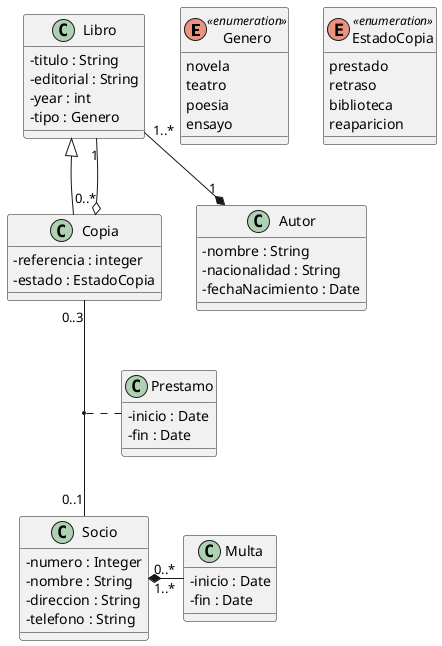 ~~~
@startuml Biblioteca
'https://plantuml.com/class-diagram

skinparam classAttributeIconSize 0

enum Genero << enumeration >> {
    novela
    teatro
    poesia
    ensayo
}

enum EstadoCopia << enumeration >> {
    prestado
    retraso
    biblioteca
    reaparicion
}

Libro <|-- Copia
Libro "1" --o "0..*" Copia

Libro "1..*" --* "1" Autor

Copia "0..3" -- "0..1" Socio
(Copia, Socio)..Prestamo
Socio "0..*" *--right-- "1..*" Multa

class Libro {
    - titulo : String
    - editorial : String
    - year : int
    - tipo : Genero
}

class Copia {
    - referencia : integer
    - estado : EstadoCopia
}

class Prestamo {
    - inicio : Date
    - fin : Date
}

class Autor {
    - nombre : String
    - nacionalidad : String
    - fechaNacimiento : Date
}

class Socio {
    - numero : Integer
    - nombre : String
    - direccion : String
    - telefono : String
}

class Multa {
    - inicio : Date
    - fin : Date
}
@enduml
~~~